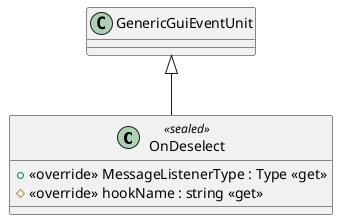 @startuml
class OnDeselect <<sealed>> {
    + <<override>> MessageListenerType : Type <<get>>
    # <<override>> hookName : string <<get>>
}
GenericGuiEventUnit <|-- OnDeselect
@enduml
